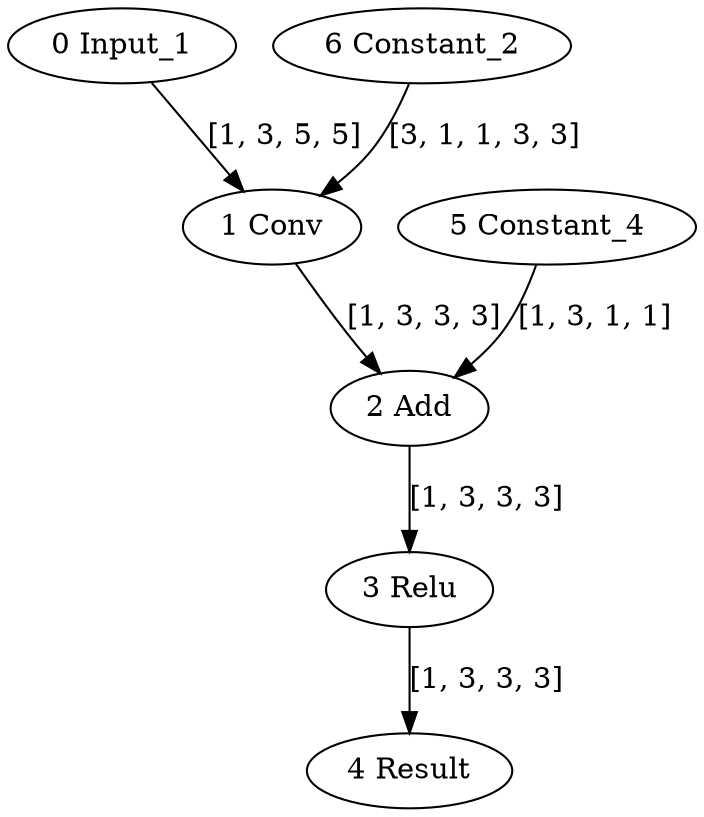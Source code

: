 strict digraph  {
"0 Input_1" [id=0, type=Parameter];
"1 Conv" [id=1, type=GroupConvolution];
"2 Add" [id=2, type=Add];
"3 Relu" [id=3, type=Relu];
"4 Result" [id=4, type=Result];
"5 Constant_4" [id=5, type=Constant];
"6 Constant_2" [id=6, type=Constant];
"0 Input_1" -> "1 Conv"  [label="[1, 3, 5, 5]", style=solid];
"1 Conv" -> "2 Add"  [label="[1, 3, 3, 3]", style=solid];
"2 Add" -> "3 Relu"  [label="[1, 3, 3, 3]", style=solid];
"3 Relu" -> "4 Result"  [label="[1, 3, 3, 3]", style=solid];
"5 Constant_4" -> "2 Add"  [label="[1, 3, 1, 1]", style=solid];
"6 Constant_2" -> "1 Conv"  [label="[3, 1, 1, 3, 3]", style=solid];
}
